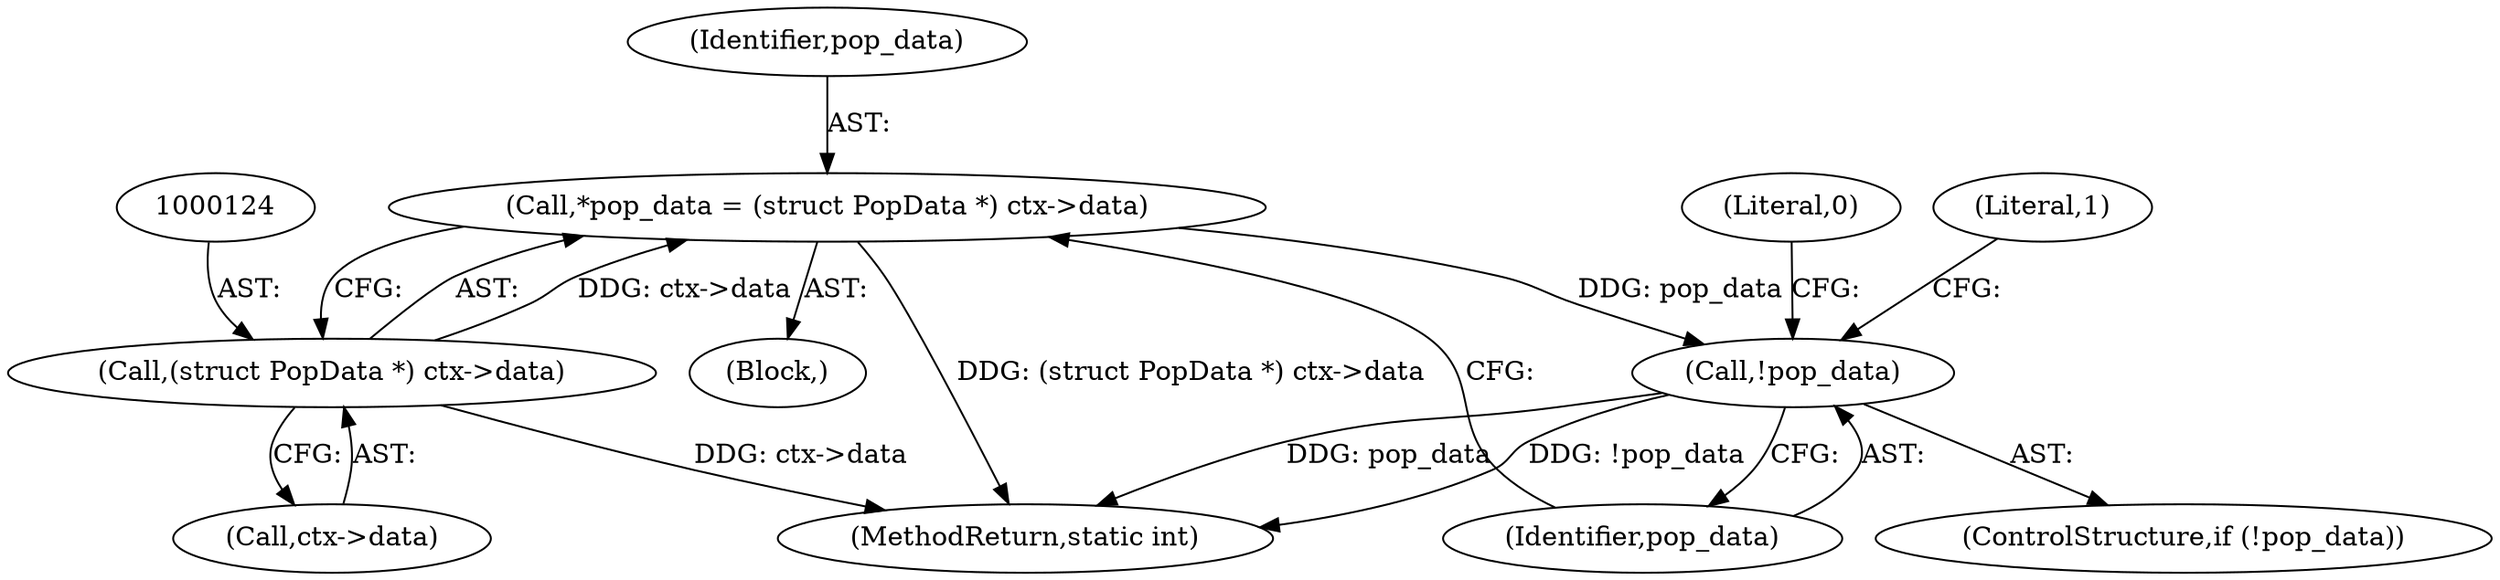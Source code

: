 digraph "0_neomutt_9bfab35522301794483f8f9ed60820bdec9be59e_0@pointer" {
"1000121" [label="(Call,*pop_data = (struct PopData *) ctx->data)"];
"1000123" [label="(Call,(struct PopData *) ctx->data)"];
"1000129" [label="(Call,!pop_data)"];
"1000133" [label="(Literal,1)"];
"1000107" [label="(Block,)"];
"1000129" [label="(Call,!pop_data)"];
"1000175" [label="(MethodReturn,static int)"];
"1000135" [label="(Literal,0)"];
"1000122" [label="(Identifier,pop_data)"];
"1000130" [label="(Identifier,pop_data)"];
"1000128" [label="(ControlStructure,if (!pop_data))"];
"1000121" [label="(Call,*pop_data = (struct PopData *) ctx->data)"];
"1000125" [label="(Call,ctx->data)"];
"1000123" [label="(Call,(struct PopData *) ctx->data)"];
"1000121" -> "1000107"  [label="AST: "];
"1000121" -> "1000123"  [label="CFG: "];
"1000122" -> "1000121"  [label="AST: "];
"1000123" -> "1000121"  [label="AST: "];
"1000130" -> "1000121"  [label="CFG: "];
"1000121" -> "1000175"  [label="DDG: (struct PopData *) ctx->data"];
"1000123" -> "1000121"  [label="DDG: ctx->data"];
"1000121" -> "1000129"  [label="DDG: pop_data"];
"1000123" -> "1000125"  [label="CFG: "];
"1000124" -> "1000123"  [label="AST: "];
"1000125" -> "1000123"  [label="AST: "];
"1000123" -> "1000175"  [label="DDG: ctx->data"];
"1000129" -> "1000128"  [label="AST: "];
"1000129" -> "1000130"  [label="CFG: "];
"1000130" -> "1000129"  [label="AST: "];
"1000133" -> "1000129"  [label="CFG: "];
"1000135" -> "1000129"  [label="CFG: "];
"1000129" -> "1000175"  [label="DDG: pop_data"];
"1000129" -> "1000175"  [label="DDG: !pop_data"];
}
